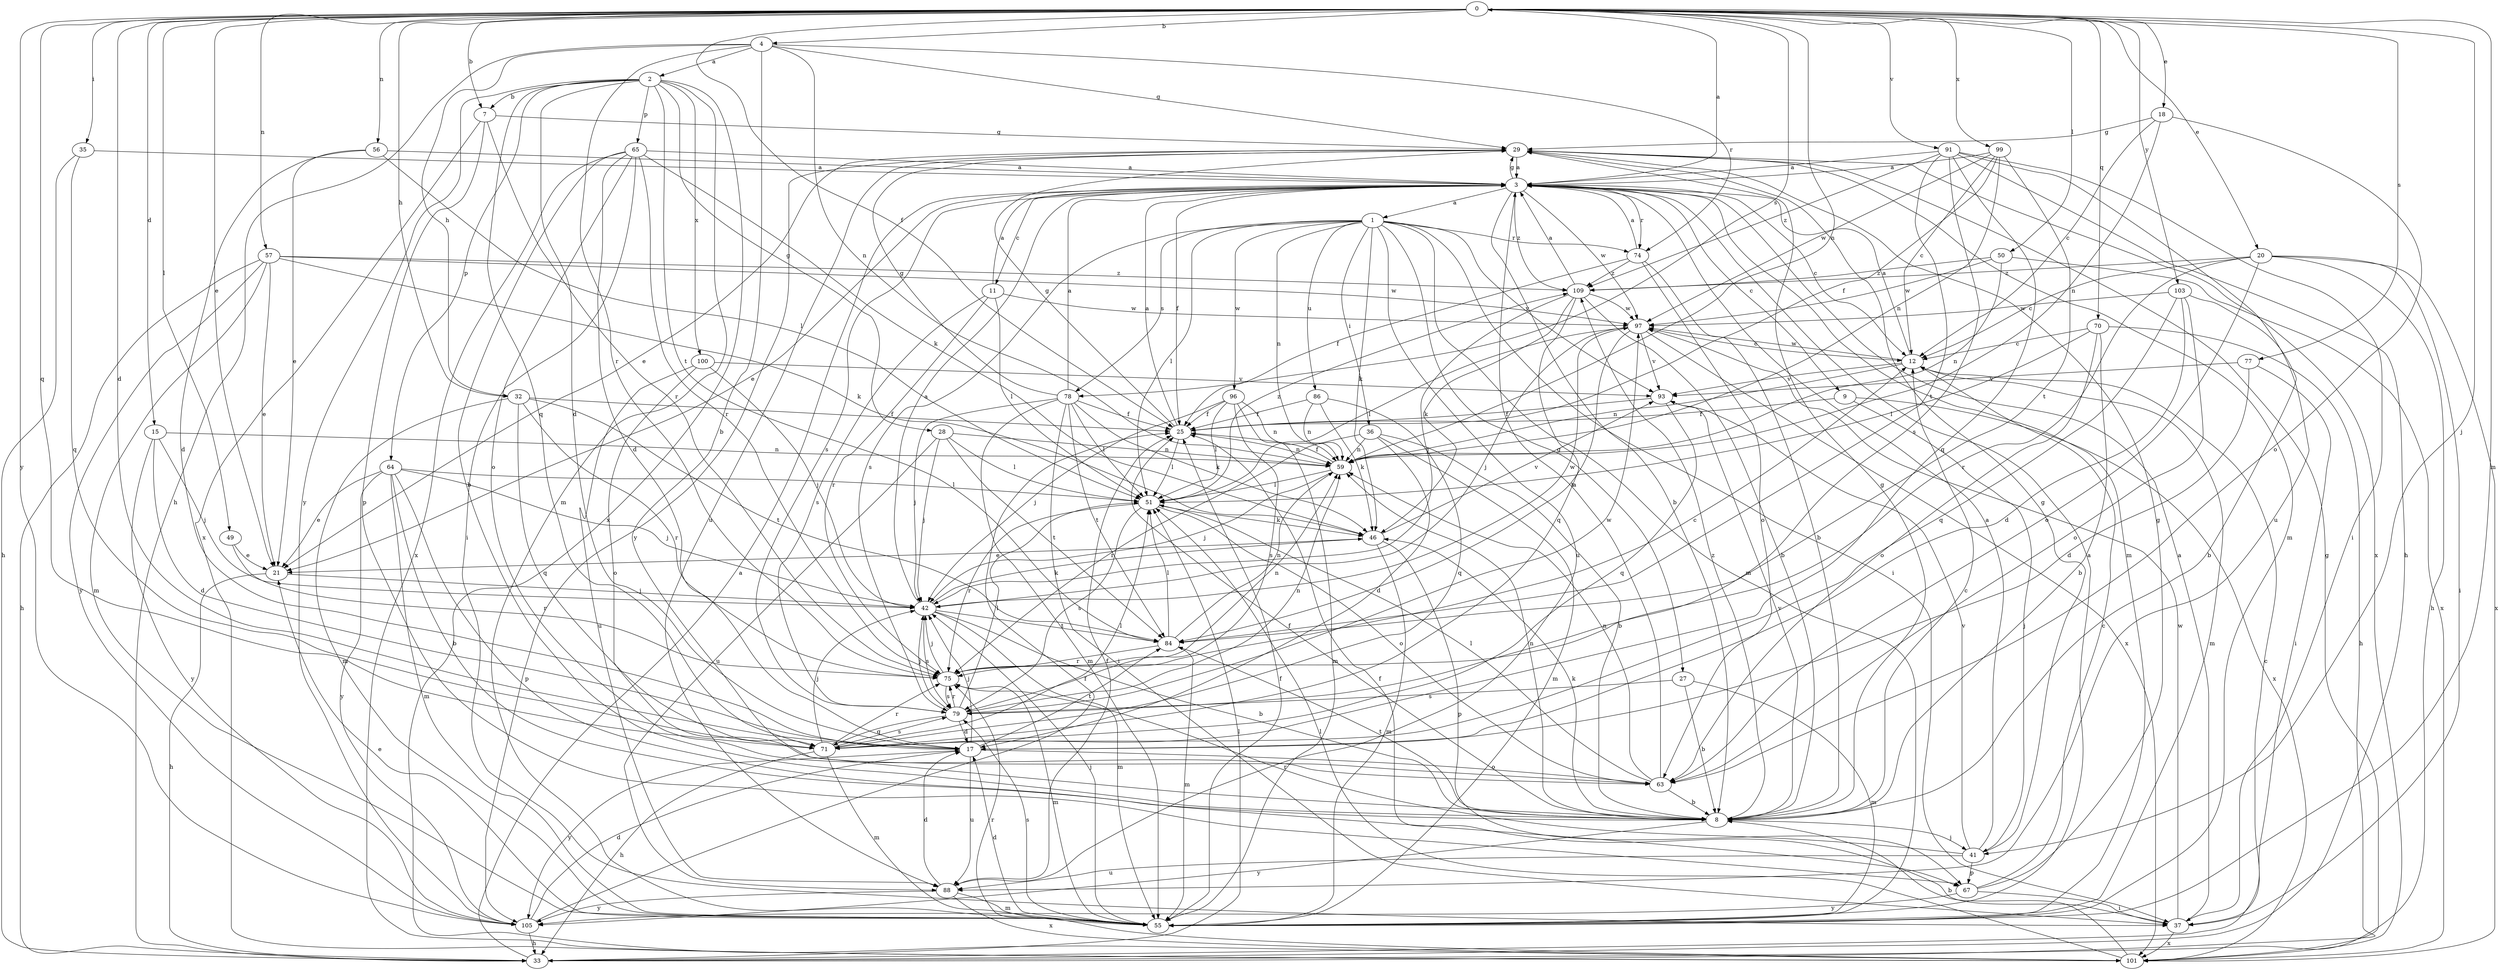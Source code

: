 strict digraph  {
0;
1;
2;
3;
4;
7;
8;
9;
11;
12;
15;
17;
18;
20;
21;
25;
27;
28;
29;
32;
33;
35;
36;
37;
41;
42;
46;
49;
50;
51;
55;
56;
57;
59;
63;
64;
65;
67;
70;
71;
74;
75;
77;
78;
79;
84;
86;
88;
91;
93;
96;
97;
99;
100;
101;
103;
105;
109;
0 -> 4  [label=b];
0 -> 7  [label=b];
0 -> 15  [label=d];
0 -> 17  [label=d];
0 -> 18  [label=e];
0 -> 20  [label=e];
0 -> 21  [label=e];
0 -> 25  [label=f];
0 -> 32  [label=h];
0 -> 35  [label=i];
0 -> 41  [label=j];
0 -> 49  [label=l];
0 -> 50  [label=l];
0 -> 55  [label=m];
0 -> 56  [label=n];
0 -> 57  [label=n];
0 -> 59  [label=n];
0 -> 70  [label=q];
0 -> 71  [label=q];
0 -> 77  [label=s];
0 -> 78  [label=s];
0 -> 91  [label=v];
0 -> 99  [label=x];
0 -> 103  [label=y];
0 -> 105  [label=y];
1 -> 27  [label=g];
1 -> 36  [label=i];
1 -> 37  [label=i];
1 -> 46  [label=k];
1 -> 51  [label=l];
1 -> 55  [label=m];
1 -> 59  [label=n];
1 -> 74  [label=r];
1 -> 78  [label=s];
1 -> 79  [label=s];
1 -> 86  [label=u];
1 -> 88  [label=u];
1 -> 93  [label=v];
1 -> 96  [label=w];
2 -> 7  [label=b];
2 -> 17  [label=d];
2 -> 28  [label=g];
2 -> 55  [label=m];
2 -> 64  [label=p];
2 -> 65  [label=p];
2 -> 71  [label=q];
2 -> 84  [label=t];
2 -> 100  [label=x];
2 -> 101  [label=x];
2 -> 105  [label=y];
3 -> 0  [label=a];
3 -> 1  [label=a];
3 -> 8  [label=b];
3 -> 9  [label=c];
3 -> 11  [label=c];
3 -> 12  [label=c];
3 -> 21  [label=e];
3 -> 25  [label=f];
3 -> 29  [label=g];
3 -> 55  [label=m];
3 -> 74  [label=r];
3 -> 79  [label=s];
3 -> 97  [label=w];
3 -> 109  [label=z];
4 -> 2  [label=a];
4 -> 8  [label=b];
4 -> 29  [label=g];
4 -> 32  [label=h];
4 -> 33  [label=h];
4 -> 59  [label=n];
4 -> 74  [label=r];
4 -> 75  [label=r];
7 -> 29  [label=g];
7 -> 67  [label=p];
7 -> 75  [label=r];
7 -> 101  [label=x];
8 -> 12  [label=c];
8 -> 25  [label=f];
8 -> 29  [label=g];
8 -> 41  [label=j];
8 -> 46  [label=k];
8 -> 59  [label=n];
8 -> 84  [label=t];
8 -> 93  [label=v];
8 -> 105  [label=y];
8 -> 109  [label=z];
9 -> 25  [label=f];
9 -> 41  [label=j];
9 -> 101  [label=x];
11 -> 3  [label=a];
11 -> 51  [label=l];
11 -> 75  [label=r];
11 -> 79  [label=s];
11 -> 97  [label=w];
12 -> 3  [label=a];
12 -> 55  [label=m];
12 -> 59  [label=n];
12 -> 93  [label=v];
12 -> 97  [label=w];
15 -> 17  [label=d];
15 -> 42  [label=j];
15 -> 59  [label=n];
15 -> 105  [label=y];
17 -> 42  [label=j];
17 -> 63  [label=o];
17 -> 84  [label=t];
17 -> 88  [label=u];
17 -> 105  [label=y];
18 -> 12  [label=c];
18 -> 29  [label=g];
18 -> 59  [label=n];
18 -> 63  [label=o];
20 -> 12  [label=c];
20 -> 33  [label=h];
20 -> 37  [label=i];
20 -> 63  [label=o];
20 -> 75  [label=r];
20 -> 101  [label=x];
20 -> 109  [label=z];
21 -> 33  [label=h];
21 -> 42  [label=j];
25 -> 3  [label=a];
25 -> 29  [label=g];
25 -> 51  [label=l];
25 -> 59  [label=n];
27 -> 8  [label=b];
27 -> 55  [label=m];
27 -> 79  [label=s];
28 -> 42  [label=j];
28 -> 51  [label=l];
28 -> 59  [label=n];
28 -> 84  [label=t];
28 -> 88  [label=u];
29 -> 3  [label=a];
29 -> 21  [label=e];
29 -> 55  [label=m];
29 -> 88  [label=u];
29 -> 101  [label=x];
29 -> 105  [label=y];
32 -> 25  [label=f];
32 -> 55  [label=m];
32 -> 71  [label=q];
32 -> 75  [label=r];
32 -> 84  [label=t];
33 -> 3  [label=a];
33 -> 12  [label=c];
33 -> 51  [label=l];
35 -> 3  [label=a];
35 -> 33  [label=h];
35 -> 71  [label=q];
36 -> 8  [label=b];
36 -> 17  [label=d];
36 -> 55  [label=m];
36 -> 59  [label=n];
36 -> 75  [label=r];
37 -> 3  [label=a];
37 -> 25  [label=f];
37 -> 97  [label=w];
37 -> 101  [label=x];
41 -> 3  [label=a];
41 -> 29  [label=g];
41 -> 67  [label=p];
41 -> 75  [label=r];
41 -> 88  [label=u];
41 -> 93  [label=v];
42 -> 3  [label=a];
42 -> 8  [label=b];
42 -> 46  [label=k];
42 -> 55  [label=m];
42 -> 79  [label=s];
42 -> 84  [label=t];
42 -> 97  [label=w];
46 -> 21  [label=e];
46 -> 55  [label=m];
46 -> 67  [label=p];
46 -> 93  [label=v];
49 -> 21  [label=e];
49 -> 75  [label=r];
50 -> 59  [label=n];
50 -> 97  [label=w];
50 -> 101  [label=x];
50 -> 109  [label=z];
51 -> 46  [label=k];
51 -> 63  [label=o];
51 -> 75  [label=r];
51 -> 79  [label=s];
51 -> 109  [label=z];
55 -> 3  [label=a];
55 -> 17  [label=d];
55 -> 21  [label=e];
55 -> 25  [label=f];
55 -> 42  [label=j];
55 -> 79  [label=s];
56 -> 3  [label=a];
56 -> 17  [label=d];
56 -> 21  [label=e];
56 -> 51  [label=l];
57 -> 21  [label=e];
57 -> 33  [label=h];
57 -> 46  [label=k];
57 -> 55  [label=m];
57 -> 97  [label=w];
57 -> 105  [label=y];
57 -> 109  [label=z];
59 -> 25  [label=f];
59 -> 42  [label=j];
59 -> 51  [label=l];
63 -> 3  [label=a];
63 -> 8  [label=b];
63 -> 51  [label=l];
63 -> 59  [label=n];
64 -> 8  [label=b];
64 -> 21  [label=e];
64 -> 42  [label=j];
64 -> 51  [label=l];
64 -> 55  [label=m];
64 -> 67  [label=p];
64 -> 105  [label=y];
65 -> 3  [label=a];
65 -> 8  [label=b];
65 -> 17  [label=d];
65 -> 37  [label=i];
65 -> 46  [label=k];
65 -> 63  [label=o];
65 -> 75  [label=r];
65 -> 101  [label=x];
67 -> 12  [label=c];
67 -> 29  [label=g];
67 -> 37  [label=i];
67 -> 105  [label=y];
70 -> 8  [label=b];
70 -> 12  [label=c];
70 -> 33  [label=h];
70 -> 51  [label=l];
70 -> 63  [label=o];
71 -> 33  [label=h];
71 -> 42  [label=j];
71 -> 51  [label=l];
71 -> 55  [label=m];
71 -> 75  [label=r];
71 -> 79  [label=s];
74 -> 3  [label=a];
74 -> 8  [label=b];
74 -> 25  [label=f];
74 -> 63  [label=o];
74 -> 109  [label=z];
75 -> 12  [label=c];
75 -> 42  [label=j];
75 -> 55  [label=m];
75 -> 59  [label=n];
75 -> 79  [label=s];
77 -> 17  [label=d];
77 -> 37  [label=i];
77 -> 93  [label=v];
78 -> 3  [label=a];
78 -> 25  [label=f];
78 -> 29  [label=g];
78 -> 37  [label=i];
78 -> 42  [label=j];
78 -> 46  [label=k];
78 -> 51  [label=l];
78 -> 55  [label=m];
78 -> 84  [label=t];
79 -> 17  [label=d];
79 -> 42  [label=j];
79 -> 51  [label=l];
79 -> 59  [label=n];
79 -> 71  [label=q];
79 -> 75  [label=r];
79 -> 97  [label=w];
84 -> 51  [label=l];
84 -> 55  [label=m];
84 -> 59  [label=n];
84 -> 75  [label=r];
86 -> 25  [label=f];
86 -> 46  [label=k];
86 -> 59  [label=n];
86 -> 71  [label=q];
88 -> 17  [label=d];
88 -> 25  [label=f];
88 -> 55  [label=m];
88 -> 101  [label=x];
88 -> 105  [label=y];
91 -> 3  [label=a];
91 -> 33  [label=h];
91 -> 37  [label=i];
91 -> 71  [label=q];
91 -> 79  [label=s];
91 -> 84  [label=t];
91 -> 88  [label=u];
91 -> 109  [label=z];
93 -> 25  [label=f];
93 -> 71  [label=q];
96 -> 25  [label=f];
96 -> 42  [label=j];
96 -> 51  [label=l];
96 -> 55  [label=m];
96 -> 59  [label=n];
96 -> 79  [label=s];
97 -> 12  [label=c];
97 -> 42  [label=j];
97 -> 51  [label=l];
97 -> 84  [label=t];
97 -> 93  [label=v];
97 -> 101  [label=x];
99 -> 3  [label=a];
99 -> 12  [label=c];
99 -> 25  [label=f];
99 -> 59  [label=n];
99 -> 84  [label=t];
99 -> 97  [label=w];
100 -> 42  [label=j];
100 -> 63  [label=o];
100 -> 88  [label=u];
100 -> 93  [label=v];
101 -> 8  [label=b];
101 -> 29  [label=g];
101 -> 51  [label=l];
101 -> 75  [label=r];
103 -> 8  [label=b];
103 -> 17  [label=d];
103 -> 63  [label=o];
103 -> 71  [label=q];
103 -> 97  [label=w];
105 -> 17  [label=d];
105 -> 25  [label=f];
105 -> 33  [label=h];
109 -> 3  [label=a];
109 -> 8  [label=b];
109 -> 42  [label=j];
109 -> 46  [label=k];
109 -> 71  [label=q];
109 -> 97  [label=w];
}
